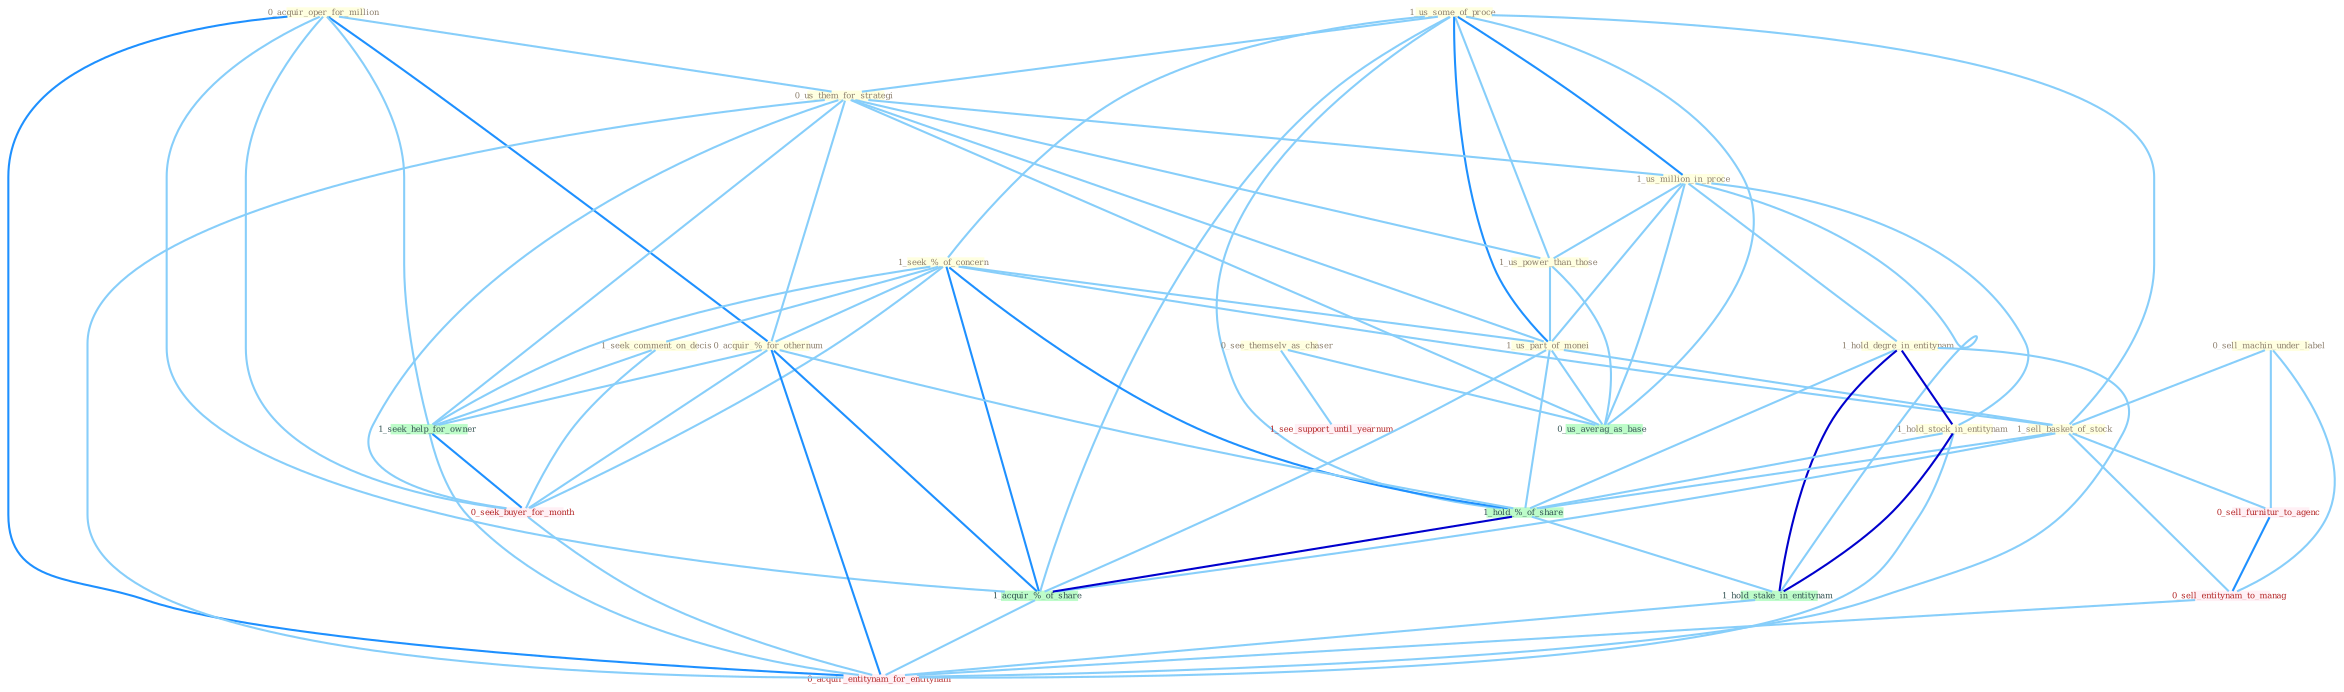 Graph G{ 
    node
    [shape=polygon,style=filled,width=.5,height=.06,color="#BDFCC9",fixedsize=true,fontsize=4,
    fontcolor="#2f4f4f"];
    {node
    [color="#ffffe0", fontcolor="#8b7d6b"] "1_us_some_of_proce " "0_acquir_oper_for_million " "0_sell_machin_under_label " "0_see_themselv_as_chaser " "1_seek_%_of_concern " "0_us_them_for_strategi " "1_us_million_in_proce " "1_us_power_than_those " "1_seek_comment_on_decis " "1_us_part_of_monei " "0_acquir_%_for_othernum " "1_hold_degre_in_entitynam " "1_sell_basket_of_stock " "1_hold_stock_in_entitynam "}
{node [color="#fff0f5", fontcolor="#b22222"] "0_seek_buyer_for_month " "1_see_support_until_yearnum " "0_sell_furnitur_to_agenc " "0_sell_entitynam_to_manag " "0_acquir_entitynam_for_entitynam "}
edge [color="#B0E2FF"];

	"1_us_some_of_proce " -- "1_seek_%_of_concern " [w="1", color="#87cefa" ];
	"1_us_some_of_proce " -- "0_us_them_for_strategi " [w="1", color="#87cefa" ];
	"1_us_some_of_proce " -- "1_us_million_in_proce " [w="2", color="#1e90ff" , len=0.8];
	"1_us_some_of_proce " -- "1_us_power_than_those " [w="1", color="#87cefa" ];
	"1_us_some_of_proce " -- "1_us_part_of_monei " [w="2", color="#1e90ff" , len=0.8];
	"1_us_some_of_proce " -- "1_sell_basket_of_stock " [w="1", color="#87cefa" ];
	"1_us_some_of_proce " -- "1_hold_%_of_share " [w="1", color="#87cefa" ];
	"1_us_some_of_proce " -- "1_acquir_%_of_share " [w="1", color="#87cefa" ];
	"1_us_some_of_proce " -- "0_us_averag_as_base " [w="1", color="#87cefa" ];
	"0_acquir_oper_for_million " -- "0_us_them_for_strategi " [w="1", color="#87cefa" ];
	"0_acquir_oper_for_million " -- "0_acquir_%_for_othernum " [w="2", color="#1e90ff" , len=0.8];
	"0_acquir_oper_for_million " -- "1_seek_help_for_owner " [w="1", color="#87cefa" ];
	"0_acquir_oper_for_million " -- "0_seek_buyer_for_month " [w="1", color="#87cefa" ];
	"0_acquir_oper_for_million " -- "1_acquir_%_of_share " [w="1", color="#87cefa" ];
	"0_acquir_oper_for_million " -- "0_acquir_entitynam_for_entitynam " [w="2", color="#1e90ff" , len=0.8];
	"0_sell_machin_under_label " -- "1_sell_basket_of_stock " [w="1", color="#87cefa" ];
	"0_sell_machin_under_label " -- "0_sell_furnitur_to_agenc " [w="1", color="#87cefa" ];
	"0_sell_machin_under_label " -- "0_sell_entitynam_to_manag " [w="1", color="#87cefa" ];
	"0_see_themselv_as_chaser " -- "1_see_support_until_yearnum " [w="1", color="#87cefa" ];
	"0_see_themselv_as_chaser " -- "0_us_averag_as_base " [w="1", color="#87cefa" ];
	"1_seek_%_of_concern " -- "1_seek_comment_on_decis " [w="1", color="#87cefa" ];
	"1_seek_%_of_concern " -- "1_us_part_of_monei " [w="1", color="#87cefa" ];
	"1_seek_%_of_concern " -- "0_acquir_%_for_othernum " [w="1", color="#87cefa" ];
	"1_seek_%_of_concern " -- "1_sell_basket_of_stock " [w="1", color="#87cefa" ];
	"1_seek_%_of_concern " -- "1_hold_%_of_share " [w="2", color="#1e90ff" , len=0.8];
	"1_seek_%_of_concern " -- "1_seek_help_for_owner " [w="1", color="#87cefa" ];
	"1_seek_%_of_concern " -- "0_seek_buyer_for_month " [w="1", color="#87cefa" ];
	"1_seek_%_of_concern " -- "1_acquir_%_of_share " [w="2", color="#1e90ff" , len=0.8];
	"0_us_them_for_strategi " -- "1_us_million_in_proce " [w="1", color="#87cefa" ];
	"0_us_them_for_strategi " -- "1_us_power_than_those " [w="1", color="#87cefa" ];
	"0_us_them_for_strategi " -- "1_us_part_of_monei " [w="1", color="#87cefa" ];
	"0_us_them_for_strategi " -- "0_acquir_%_for_othernum " [w="1", color="#87cefa" ];
	"0_us_them_for_strategi " -- "1_seek_help_for_owner " [w="1", color="#87cefa" ];
	"0_us_them_for_strategi " -- "0_seek_buyer_for_month " [w="1", color="#87cefa" ];
	"0_us_them_for_strategi " -- "0_us_averag_as_base " [w="1", color="#87cefa" ];
	"0_us_them_for_strategi " -- "0_acquir_entitynam_for_entitynam " [w="1", color="#87cefa" ];
	"1_us_million_in_proce " -- "1_us_power_than_those " [w="1", color="#87cefa" ];
	"1_us_million_in_proce " -- "1_us_part_of_monei " [w="1", color="#87cefa" ];
	"1_us_million_in_proce " -- "1_hold_degre_in_entitynam " [w="1", color="#87cefa" ];
	"1_us_million_in_proce " -- "1_hold_stock_in_entitynam " [w="1", color="#87cefa" ];
	"1_us_million_in_proce " -- "1_hold_stake_in_entitynam " [w="1", color="#87cefa" ];
	"1_us_million_in_proce " -- "0_us_averag_as_base " [w="1", color="#87cefa" ];
	"1_us_power_than_those " -- "1_us_part_of_monei " [w="1", color="#87cefa" ];
	"1_us_power_than_those " -- "0_us_averag_as_base " [w="1", color="#87cefa" ];
	"1_seek_comment_on_decis " -- "1_seek_help_for_owner " [w="1", color="#87cefa" ];
	"1_seek_comment_on_decis " -- "0_seek_buyer_for_month " [w="1", color="#87cefa" ];
	"1_us_part_of_monei " -- "1_sell_basket_of_stock " [w="1", color="#87cefa" ];
	"1_us_part_of_monei " -- "1_hold_%_of_share " [w="1", color="#87cefa" ];
	"1_us_part_of_monei " -- "1_acquir_%_of_share " [w="1", color="#87cefa" ];
	"1_us_part_of_monei " -- "0_us_averag_as_base " [w="1", color="#87cefa" ];
	"0_acquir_%_for_othernum " -- "1_hold_%_of_share " [w="1", color="#87cefa" ];
	"0_acquir_%_for_othernum " -- "1_seek_help_for_owner " [w="1", color="#87cefa" ];
	"0_acquir_%_for_othernum " -- "0_seek_buyer_for_month " [w="1", color="#87cefa" ];
	"0_acquir_%_for_othernum " -- "1_acquir_%_of_share " [w="2", color="#1e90ff" , len=0.8];
	"0_acquir_%_for_othernum " -- "0_acquir_entitynam_for_entitynam " [w="2", color="#1e90ff" , len=0.8];
	"1_hold_degre_in_entitynam " -- "1_hold_stock_in_entitynam " [w="3", color="#0000cd" , len=0.6];
	"1_hold_degre_in_entitynam " -- "1_hold_%_of_share " [w="1", color="#87cefa" ];
	"1_hold_degre_in_entitynam " -- "1_hold_stake_in_entitynam " [w="3", color="#0000cd" , len=0.6];
	"1_hold_degre_in_entitynam " -- "0_acquir_entitynam_for_entitynam " [w="1", color="#87cefa" ];
	"1_sell_basket_of_stock " -- "1_hold_%_of_share " [w="1", color="#87cefa" ];
	"1_sell_basket_of_stock " -- "1_acquir_%_of_share " [w="1", color="#87cefa" ];
	"1_sell_basket_of_stock " -- "0_sell_furnitur_to_agenc " [w="1", color="#87cefa" ];
	"1_sell_basket_of_stock " -- "0_sell_entitynam_to_manag " [w="1", color="#87cefa" ];
	"1_hold_stock_in_entitynam " -- "1_hold_%_of_share " [w="1", color="#87cefa" ];
	"1_hold_stock_in_entitynam " -- "1_hold_stake_in_entitynam " [w="3", color="#0000cd" , len=0.6];
	"1_hold_stock_in_entitynam " -- "0_acquir_entitynam_for_entitynam " [w="1", color="#87cefa" ];
	"1_hold_%_of_share " -- "1_hold_stake_in_entitynam " [w="1", color="#87cefa" ];
	"1_hold_%_of_share " -- "1_acquir_%_of_share " [w="3", color="#0000cd" , len=0.6];
	"1_hold_stake_in_entitynam " -- "0_acquir_entitynam_for_entitynam " [w="1", color="#87cefa" ];
	"1_seek_help_for_owner " -- "0_seek_buyer_for_month " [w="2", color="#1e90ff" , len=0.8];
	"1_seek_help_for_owner " -- "0_acquir_entitynam_for_entitynam " [w="1", color="#87cefa" ];
	"0_seek_buyer_for_month " -- "0_acquir_entitynam_for_entitynam " [w="1", color="#87cefa" ];
	"1_acquir_%_of_share " -- "0_acquir_entitynam_for_entitynam " [w="1", color="#87cefa" ];
	"0_sell_furnitur_to_agenc " -- "0_sell_entitynam_to_manag " [w="2", color="#1e90ff" , len=0.8];
	"0_sell_entitynam_to_manag " -- "0_acquir_entitynam_for_entitynam " [w="1", color="#87cefa" ];
}
